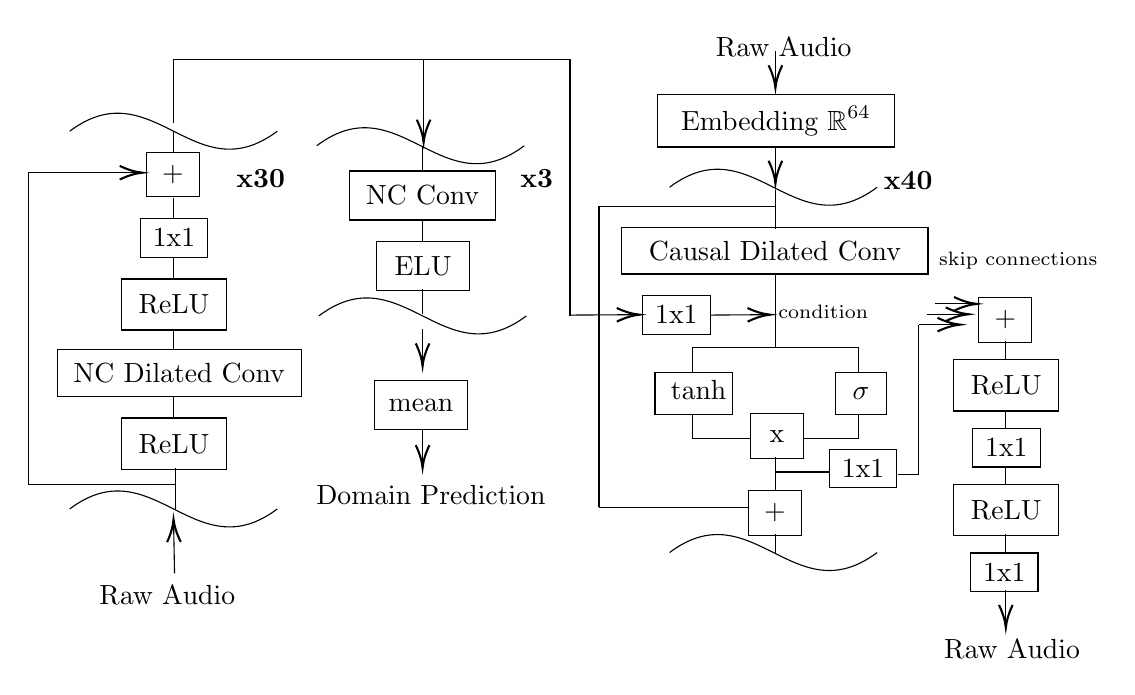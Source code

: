 \begin{tikzpicture}[x=0.75pt,y=0.75pt,yscale=-1,xscale=1]
\draw   (426,205) -- (458.5,205) -- (458.5,223.6) -- (426,223.6) -- cycle ;
\draw   (85,123) -- (135.5,123) -- (135.5,147.6) -- (85,147.6) -- cycle ;
\draw   (54,157) -- (171.5,157) -- (171.5,179.6) -- (54,179.6) -- cycle ;
\draw   (97,62) -- (122.5,62) -- (122.5,83.4) -- (97,83.4) -- cycle ;
\draw   (85,190) -- (135.5,190) -- (135.5,214.6) -- (85,214.6) -- cycle ;
\draw    (110,180) -- (110,190) ;
\draw    (110,147) -- (110,157) ;
\draw    (110,113) -- (110,123) ;
\draw    (110,84) -- (110,94) ;
\draw    (111,214) -- (111,234) ;
\draw    (40,72) -- (40,222) ;
\draw    (40,222) -- (111,222) ;
\draw    (110,52) -- (110,62) ;
\draw    (40,71.8) -- (93,71.8) ;
\draw [shift={(95,71.8)}, rotate = 180] [color={rgb, 255:red, 0; green, 0; blue, 0 }  ][line width=0.75]    (10.93,-3.29) .. controls (6.95,-1.4) and (3.31,-0.3) .. (0,0) .. controls (3.31,0.3) and (6.95,1.4) .. (10.93,3.29)   ;
\draw    (60,51.8) .. controls (100,21.8) and (120,81.8) .. (160,51.8) ;
\draw    (60,233.8) .. controls (100,203.8) and (120,263.8) .. (160,233.8) ;
\draw    (110.5,264.8) -- (110.04,240.8) ;
\draw [shift={(110,238.8)}, rotate = 448.9] [color={rgb, 255:red, 0; green, 0; blue, 0 }  ][line width=0.75]    (10.93,-3.29) .. controls (6.95,-1.4) and (3.31,-0.3) .. (0,0) .. controls (3.31,0.3) and (6.95,1.4) .. (10.93,3.29)   ;
\draw   (343,34.2) -- (457.5,34.2) -- (457.5,59.4) -- (343,59.4) -- cycle ;
\draw    (110,17.4) -- (301,17.4) ;
\draw    (110,17) -- (110,48) ;
\draw   (195,71) -- (265,71) -- (265,94.6) -- (195,94.6) -- cycle ;
\draw   (208,105) -- (252.5,105) -- (252.5,128.6) -- (208,128.6) -- cycle ;
\draw   (207,172) -- (251.5,172) -- (251.5,195.6) -- (207,195.6) -- cycle ;
\draw    (230,59) -- (230,71) ;
\draw    (349,78.8) .. controls (389,48.8) and (409,108.8) .. (449,78.8) ;
\draw    (230,95) -- (230,105) ;
\draw    (180,140.8) .. controls (220,110.8) and (240,170.8) .. (280,140.8) ;
\draw    (230,128) -- (230,140) ;
\draw    (230.5,17.4) -- (230.5,55.2) ;
\draw [shift={(230.5,57.2)}, rotate = 270] [color={rgb, 255:red, 0; green, 0; blue, 0 }  ][line width=0.75]    (10.93,-3.29) .. controls (6.95,-1.4) and (3.31,-0.3) .. (0,0) .. controls (3.31,0.3) and (6.95,1.4) .. (10.93,3.29)   ;
\draw    (230,147) -- (230,163) ;
\draw [shift={(230,165)}, rotate = 270] [color={rgb, 255:red, 0; green, 0; blue, 0 }  ][line width=0.75]    (10.93,-3.29) .. controls (6.95,-1.4) and (3.31,-0.3) .. (0,0) .. controls (3.31,0.3) and (6.95,1.4) .. (10.93,3.29)   ;
\draw    (301.5,140.4) -- (332.5,140.21) ;
\draw [shift={(334.5,140.2)}, rotate = 539.65] [color={rgb, 255:red, 0; green, 0; blue, 0 }  ][line width=0.75]    (10.93,-3.29) .. controls (6.95,-1.4) and (3.31,-0.3) .. (0,0) .. controls (3.31,0.3) and (6.95,1.4) .. (10.93,3.29)   ;
\draw   (342,168) -- (379.5,168) -- (379.5,188.2) -- (342,188.2) -- cycle ;
\draw   (429,168) -- (453.5,168) -- (453.5,188.2) -- (429,188.2) -- cycle ;
\draw    (301,17) -- (301,141) ;
\draw   (326,98) -- (473.5,98) -- (473.5,120.6) -- (326,120.6) -- cycle ;
\draw   (336,131) -- (368.5,131) -- (368.5,149.6) -- (336,149.6) -- cycle ;
\draw    (368.5,140.4) -- (395.5,140.21) ;
\draw [shift={(397.5,140.2)}, rotate = 539.6] [color={rgb, 255:red, 0; green, 0; blue, 0 }  ][line width=0.75]    (10.93,-3.29) .. controls (6.95,-1.4) and (3.31,-0.3) .. (0,0) .. controls (3.31,0.3) and (6.95,1.4) .. (10.93,3.29)   ;
\draw    (360,156) -- (440,156) ;
\draw    (360,156) -- (360,168) ;
\draw    (440,156) -- (440,168) ;
\draw    (400,120) -- (400,156) ;
\draw    (360,200) -- (388,200) ;
\draw    (360,188) -- (360,200) ;
\draw    (440,188) -- (440,200) ;
\draw   (388,188) -- (413.5,188) -- (413.5,209.4) -- (388,209.4) -- cycle ;
\draw    (414,200) -- (440,200) ;
\draw    (400,80) -- (400,99) ;
\draw    (400,209) -- (400,225) ;
\draw    (315,88) -- (400,88) ;
\draw    (315,88) -- (315,233) ;
\draw    (315,233) -- (387,233) ;
\draw    (400,216) -- (426,216) ;
\draw    (400,246) -- (400,255) ;
\draw    (349,254.8) .. controls (389,224.8) and (409,284.8) .. (449,254.8) ;
\draw    (230,196) -- (230,212) ;
\draw [shift={(230,214)}, rotate = 270] [color={rgb, 255:red, 0; green, 0; blue, 0 }  ][line width=0.75]    (10.93,-3.29) .. controls (6.95,-1.4) and (3.31,-0.3) .. (0,0) .. controls (3.31,0.3) and (6.95,1.4) .. (10.93,3.29)   ;
\draw   (94,94) -- (126.5,94) -- (126.5,112.6) -- (94,112.6) -- cycle ;
\draw    (179,58.8) .. controls (219,28.8) and (239,88.8) .. (279,58.8) ;
\draw    (400,59) -- (400,75) ;
\draw [shift={(400,77)}, rotate = 270] [color={rgb, 255:red, 0; green, 0; blue, 0 }  ][line width=0.75]    (10.93,-3.29) .. controls (6.95,-1.4) and (3.31,-0.3) .. (0,0) .. controls (3.31,0.3) and (6.95,1.4) .. (10.93,3.29)   ;
\draw   (387,225) -- (412.5,225) -- (412.5,246.4) -- (387,246.4) -- cycle ;
\draw    (469,145) -- (487,145) ;
\draw [shift={(489,145)}, rotate = 180] [color={rgb, 255:red, 0; green, 0; blue, 0 }  ][line width=0.75]    (10.93,-3.29) .. controls (6.95,-1.4) and (3.31,-0.3) .. (0,0) .. controls (3.31,0.3) and (6.95,1.4) .. (10.93,3.29)   ;
\draw    (477,135) -- (495,135) ;
\draw [shift={(497,135)}, rotate = 180] [color={rgb, 255:red, 0; green, 0; blue, 0 }  ][line width=0.75]    (10.93,-3.29) .. controls (6.95,-1.4) and (3.31,-0.3) .. (0,0) .. controls (3.31,0.3) and (6.95,1.4) .. (10.93,3.29)   ;
\draw    (473,140) -- (491,140) ;
\draw [shift={(493,140)}, rotate = 180] [color={rgb, 255:red, 0; green, 0; blue, 0 }  ][line width=0.75]    (10.93,-3.29) .. controls (6.95,-1.4) and (3.31,-0.3) .. (0,0) .. controls (3.31,0.3) and (6.95,1.4) .. (10.93,3.29)   ;
\draw   (498,132) -- (523.5,132) -- (523.5,153.4) -- (498,153.4) -- cycle ;
\draw   (486,162) -- (536.5,162) -- (536.5,186.6) -- (486,186.6) -- cycle ;
\draw   (495,195) -- (527.5,195) -- (527.5,213.6) -- (495,213.6) -- cycle ;
\draw   (486,222) -- (536.5,222) -- (536.5,246.6) -- (486,246.6) -- cycle ;
\draw   (494,255) -- (526.5,255) -- (526.5,273.6) -- (494,273.6) -- cycle ;
\draw    (469,145) -- (469,217) ;
\draw    (459,217) -- (469,217) ;
\draw    (511,153) -- (511,162) ;
\draw    (511,186) -- (511,195) ;
\draw    (511,213) -- (511,222) ;
\draw    (511,246) -- (511,255) ;
\draw    (511,273) -- (511,289) ;
\draw [shift={(511,291)}, rotate = 270] [color={rgb, 255:red, 0; green, 0; blue, 0 }  ][line width=0.75]    (10.93,-3.29) .. controls (6.95,-1.4) and (3.31,-0.3) .. (0,0) .. controls (3.31,0.3) and (6.95,1.4) .. (10.93,3.29)   ;
\draw    (400,13) -- (400,29) ;
\draw [shift={(400,31)}, rotate = 270] [color={rgb, 255:red, 0; green, 0; blue, 0 }  ][line width=0.75]    (10.93,-3.29) .. controls (6.95,-1.4) and (3.31,-0.3) .. (0,0) .. controls (3.31,0.3) and (6.95,1.4) .. (10.93,3.29)   ;
\draw (442.25,214.3) node  [align=left] {1x1};
\draw (110.25,135.3) node  [align=left] {ReLU};
\draw (112.75,168.3) node  [align=left] {NC Dilated Conv};
\draw (109.75,72.7) node  [align=left] {+};
\draw (110.25,202.3) node  [align=left] {ReLU};
\draw (152,74.8) node  [align=left] {\textbf{x30}};
\draw (400.25,46.8) node  [align=left] {Embedding $\displaystyle \mathbb{R}^{64}$};
\draw (363,176.4) node  [align=left] {$\displaystyle \tanh$};
\draw (441.25,178.1) node  [align=left] {$\displaystyle \sigma $};
\draw (230.25,116.8) node  [align=left] {ELU};
\draw (230,82.8) node  [align=left] {NC Conv};
\draw (229.25,183.8) node  [align=left] {mean};
\draw (285,74.8) node  [align=left] {\textbf{x3}};
\draw (399.75,109.3) node  [align=left] {Causal Dilated Conv};
\draw (352.25,140.3) node  [align=left] {1x1};
\draw (423,139) node  [align=left] {{\scriptsize condition}};
\draw (400.75,198.7) node  [align=left] {x};
\draw (110.25,103.3) node  [align=left] {1x1};
\draw (464,75.8) node  [align=left] {\textbf{x40}};
\draw (399.75,235.7) node  [align=left] {+};
\draw (510.75,142.7) node  [align=left] {+};
\draw (517,114) node  [align=left] {{\scriptsize skip connections}};
\draw (511.25,174.3) node  [align=left] {ReLU};
\draw (511.25,204.3) node  [align=left] {1x1};
\draw (511.25,234.3) node  [align=left] {ReLU};
\draw (510.25,264.3) node  [align=left] {1x1};
\draw (107,275) node  [align=left] {Raw Audio};
\draw (404,11) node  [align=left] {Raw Audio};
\draw (514,301) node  [align=left] {Raw Audio};
\draw (234,227) node  [align=left] {Domain Prediction};
\end{tikzpicture}
